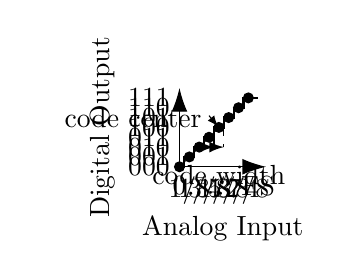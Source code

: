 \def\arrlen{3mm}
\def\arrwidth{2mm}
\usetikzlibrary{calc}

\begin{tikzpicture}
	
	% axes
	\draw[-{Latex[length=\arrlen,width=\arrwidth]}] (0,0) -- (1.1,0) node[midway, below, yshift = -5mm] {Analog Input};
	\draw[-{Latex[length=\arrlen,width=\arrwidth]}] (0,0) -- (0,1) node[midway, above, rotate=90, yshift = 7mm] {Digital Output};
	% x- labels
	\draw	(0,0) node[anchor=north ] {0}
			(0.125,0) node[anchor=north ] {1/8}
			(0.250,0) node[anchor=north ] {1/4}
			(0.375,0) node[anchor=north ] {3/8}
			(0.5,0) node[anchor=north ] {1/2}
			(0.625,0) node[anchor=north ] {5/8}
			(0.750,0) node[anchor=north ] {3/4}
			(0.875,0) node[anchor=north ] {7/8}
			(1,0) node[anchor=north ] {FS};
			
	%y-labels		
	\draw	(0,0) node[anchor=east] {000}
			(0, 0.125) node[anchor=east] {001}
			(0, 0.250) node[anchor=east] {010}
			(0, 0.375) node[anchor= east] {011}
			(0, 0.5) node[anchor= east] {100}
			(0, 0.625) node[anchor= east] {101}
			(0, 0.750) node[anchor= east] {110}
			(0, 0.875) node[anchor= east] {111};
	
	
	\draw[dashed] (0,0) -- (0.9,0.9);
	\draw [thick] (0,0) -- (0.062,0) -- (0.062, 0.125) -- (0.188, 0.125) -- (0.188, 0.250) -- (0.312, 0.250) --  (0.312, 0.375) -- (0.438, 0.375) -- (0.438, 0.5) -- (0.562,  0.5) -- (0.562,  0.625) -- (0.688,  0.625) -- (0.688,  0.750) -- (0.812,  0.750) -- (0.812,  0.875) -- (0.938,  0.875) --  (1, 0.875) ;
	\draw (0,0) node[circle, fill = black, inner sep=0pt, minimum size = 4pt] {};
	\draw (0.125,0.125) node[circle, fill = black, inner sep=0pt,  minimum size = 4pt] {};
	\draw (0.25,0.25) node[circle, fill = black, inner sep=0pt, minimum size = 4pt] {};
	\draw (0.375,0.375) node[circle, fill = black, inner sep=0pt, minimum size = 4pt] {};
	\draw (0.5,0.5) node[circle, fill = black, inner sep=0pt, minimum size = 4pt] {};
	\draw (0.625,0.625) node[circle, fill = black, inner sep=0pt, minimum size = 4pt] {};
	\draw (0.75,0.75) node[circle, fill = black, inner sep=0pt, minimum size = 4pt] {};
	\draw (0.875,0.875) node[circle, fill = black, inner sep=0pt, minimum size = 4pt] {};
	
	
	\draw [-{latex[length=\arrlen,width=\arrwidth]}] (0.375, 0.65) -- (0.49, 0.51) node[near start, anchor = east] {code center};
	
	\draw[dashed] (0.438, 0.375) -- (0.438, 0.25);
	\draw[dashed] (0.562, 0.5) -- (0.562, 0.25);
	\draw[latex-latex, thick] (0.438, 0.25) -- (0.562, 0.25) node[midway, below, yshift = -1 mm] {code width};
	
\end{tikzpicture}